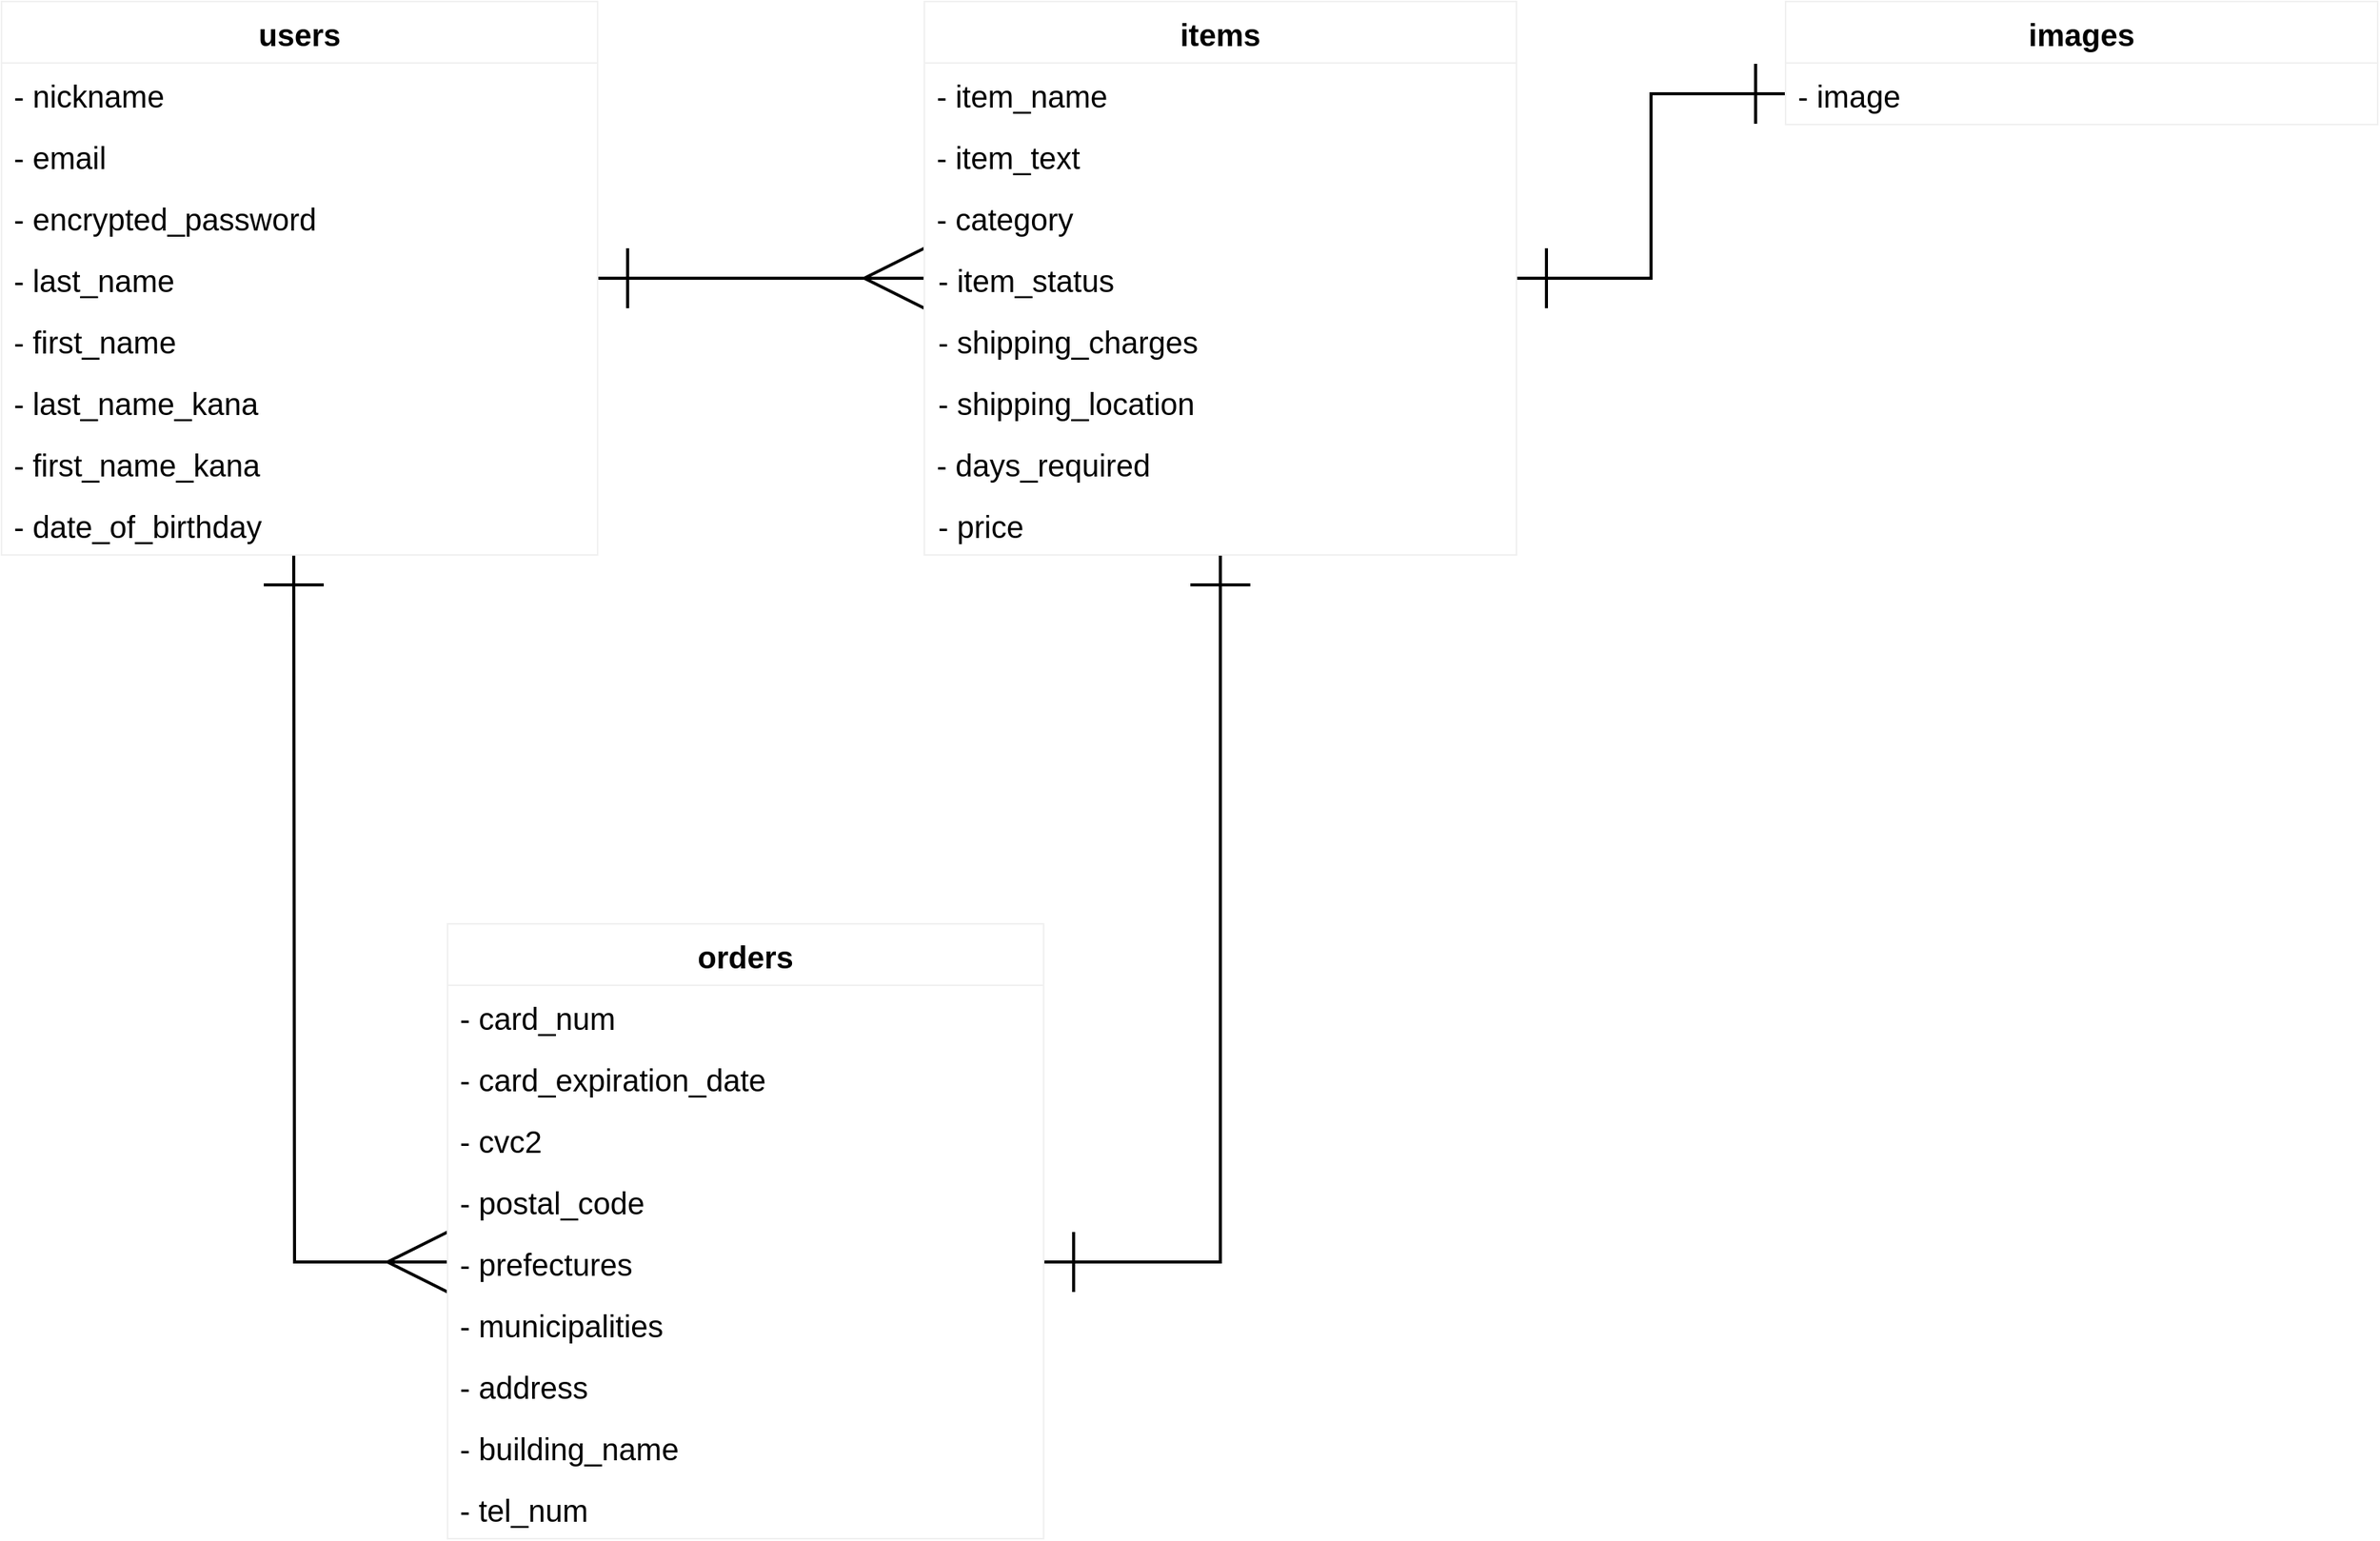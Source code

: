 <mxfile>
    <diagram id="0TDGKuJNJz5VuVz-Sy0O" name="ページ1">
        <mxGraphModel dx="1210" dy="935" grid="1" gridSize="10" guides="1" tooltips="1" connect="1" arrows="1" fold="1" page="1" pageScale="1" pageWidth="1654" pageHeight="1169" math="0" shadow="0">
            <root>
                <mxCell id="0"/>
                <mxCell id="1" parent="0"/>
                <mxCell id="91" style="edgeStyle=orthogonalEdgeStyle;rounded=0;orthogonalLoop=1;jettySize=auto;html=1;fontSize=20;endArrow=ERmany;endFill=0;strokeWidth=2;sourcePerimeterSpacing=0;entryX=0;entryY=0.5;entryDx=0;entryDy=0;endSize=36;targetPerimeterSpacing=0;startSize=36;startArrow=ERone;startFill=0;" edge="1" parent="1" source="13" target="81">
                    <mxGeometry relative="1" as="geometry">
                        <mxPoint x="620" y="260" as="targetPoint"/>
                        <Array as="points"/>
                    </mxGeometry>
                </mxCell>
                <mxCell id="93" style="edgeStyle=orthogonalEdgeStyle;rounded=0;orthogonalLoop=1;jettySize=auto;html=1;entryX=0;entryY=0.5;entryDx=0;entryDy=0;fontSize=20;startArrow=ERone;startFill=0;endArrow=ERmany;endFill=0;startSize=36;endSize=36;sourcePerimeterSpacing=0;targetPerimeterSpacing=0;strokeWidth=2;" edge="1" parent="1" target="61">
                    <mxGeometry relative="1" as="geometry">
                        <mxPoint x="240" y="440" as="sourcePoint"/>
                    </mxGeometry>
                </mxCell>
                <mxCell id="13" value="users" style="shape=table;startSize=40;container=1;collapsible=1;childLayout=tableLayout;fixedRows=1;rowLines=0;fontStyle=1;align=center;resizeLast=1;fontSize=20;strokeColor=#f0f0f0;strokeWidth=1;" vertex="1" parent="1">
                    <mxGeometry x="50" y="80" width="387.6" height="360" as="geometry"/>
                </mxCell>
                <mxCell id="23" value="" style="shape=partialRectangle;collapsible=0;dropTarget=0;pointerEvents=0;fillColor=none;top=0;left=0;bottom=0;right=0;points=[[0,0.5],[1,0.5]];portConstraint=eastwest;" vertex="1" parent="13">
                    <mxGeometry y="40" width="387.6" height="40" as="geometry"/>
                </mxCell>
                <mxCell id="25" value="- nickname" style="shape=partialRectangle;connectable=0;fillColor=none;top=0;left=0;bottom=0;right=0;align=left;spacingLeft=6;overflow=hidden;fontSize=20;" vertex="1" parent="23">
                    <mxGeometry width="387.6" height="40" as="geometry"/>
                </mxCell>
                <mxCell id="17" value="" style="shape=partialRectangle;collapsible=0;dropTarget=0;pointerEvents=0;fillColor=none;top=0;left=0;bottom=0;right=0;points=[[0,0.5],[1,0.5]];portConstraint=eastwest;" vertex="1" parent="13">
                    <mxGeometry y="80" width="387.6" height="40" as="geometry"/>
                </mxCell>
                <mxCell id="19" value="- email" style="shape=partialRectangle;connectable=0;fillColor=none;top=0;left=0;bottom=0;right=0;align=left;spacingLeft=6;overflow=hidden;fontSize=20;" vertex="1" parent="17">
                    <mxGeometry width="387.6" height="40" as="geometry"/>
                </mxCell>
                <mxCell id="20" value="" style="shape=partialRectangle;collapsible=0;dropTarget=0;pointerEvents=0;fillColor=none;top=0;left=0;bottom=0;right=0;points=[[0,0.5],[1,0.5]];portConstraint=eastwest;" vertex="1" parent="13">
                    <mxGeometry y="120" width="387.6" height="40" as="geometry"/>
                </mxCell>
                <mxCell id="22" value="- encrypted_password" style="shape=partialRectangle;connectable=0;fillColor=none;top=0;left=0;bottom=0;right=0;align=left;spacingLeft=6;overflow=hidden;fontSize=20;" vertex="1" parent="20">
                    <mxGeometry width="387.6" height="40" as="geometry"/>
                </mxCell>
                <mxCell id="71" style="shape=partialRectangle;collapsible=0;dropTarget=0;pointerEvents=0;fillColor=none;top=0;left=0;bottom=0;right=0;points=[[0,0.5],[1,0.5]];portConstraint=eastwest;" vertex="1" parent="13">
                    <mxGeometry y="160" width="387.6" height="40" as="geometry"/>
                </mxCell>
                <mxCell id="72" style="shape=partialRectangle;connectable=0;fillColor=none;top=0;left=0;bottom=0;right=0;align=left;spacingLeft=6;overflow=hidden;fontSize=20;" vertex="1" parent="71">
                    <mxGeometry width="387.6" height="40" as="geometry"/>
                </mxCell>
                <mxCell id="73" style="shape=partialRectangle;collapsible=0;dropTarget=0;pointerEvents=0;fillColor=none;top=0;left=0;bottom=0;right=0;points=[[0,0.5],[1,0.5]];portConstraint=eastwest;" vertex="1" parent="13">
                    <mxGeometry y="200" width="387.6" height="40" as="geometry"/>
                </mxCell>
                <mxCell id="74" style="shape=partialRectangle;connectable=0;fillColor=none;top=0;left=0;bottom=0;right=0;align=left;spacingLeft=6;overflow=hidden;fontSize=20;" vertex="1" parent="73">
                    <mxGeometry width="387.6" height="40" as="geometry"/>
                </mxCell>
                <mxCell id="75" style="shape=partialRectangle;collapsible=0;dropTarget=0;pointerEvents=0;fillColor=none;top=0;left=0;bottom=0;right=0;points=[[0,0.5],[1,0.5]];portConstraint=eastwest;" vertex="1" parent="13">
                    <mxGeometry y="240" width="387.6" height="40" as="geometry"/>
                </mxCell>
                <mxCell id="76" style="shape=partialRectangle;connectable=0;fillColor=none;top=0;left=0;bottom=0;right=0;align=left;spacingLeft=6;overflow=hidden;fontSize=20;" vertex="1" parent="75">
                    <mxGeometry width="387.6" height="40" as="geometry"/>
                </mxCell>
                <mxCell id="77" style="shape=partialRectangle;collapsible=0;dropTarget=0;pointerEvents=0;fillColor=none;top=0;left=0;bottom=0;right=0;points=[[0,0.5],[1,0.5]];portConstraint=eastwest;" vertex="1" parent="13">
                    <mxGeometry y="280" width="387.6" height="40" as="geometry"/>
                </mxCell>
                <mxCell id="78" style="shape=partialRectangle;connectable=0;fillColor=none;top=0;left=0;bottom=0;right=0;align=left;spacingLeft=6;overflow=hidden;fontSize=20;" vertex="1" parent="77">
                    <mxGeometry width="387.6" height="40" as="geometry"/>
                </mxCell>
                <mxCell id="79" style="shape=partialRectangle;collapsible=0;dropTarget=0;pointerEvents=0;fillColor=none;top=0;left=0;bottom=0;right=0;points=[[0,0.5],[1,0.5]];portConstraint=eastwest;" vertex="1" parent="13">
                    <mxGeometry y="320" width="387.6" height="40" as="geometry"/>
                </mxCell>
                <mxCell id="80" style="shape=partialRectangle;connectable=0;fillColor=none;top=0;left=0;bottom=0;right=0;align=left;spacingLeft=6;overflow=hidden;fontSize=20;" vertex="1" parent="79">
                    <mxGeometry width="387.6" height="40" as="geometry"/>
                </mxCell>
                <mxCell id="94" style="edgeStyle=orthogonalEdgeStyle;rounded=0;orthogonalLoop=1;jettySize=auto;html=1;fontSize=20;startArrow=ERone;startFill=0;endArrow=ERone;endFill=0;startSize=36;endSize=36;sourcePerimeterSpacing=0;targetPerimeterSpacing=0;strokeWidth=2;entryX=1;entryY=0.5;entryDx=0;entryDy=0;" edge="1" parent="1" source="26" target="61">
                    <mxGeometry relative="1" as="geometry">
                        <mxPoint x="760" y="880" as="targetPoint"/>
                    </mxGeometry>
                </mxCell>
                <mxCell id="95" style="edgeStyle=orthogonalEdgeStyle;rounded=0;orthogonalLoop=1;jettySize=auto;html=1;fontSize=20;startArrow=ERone;startFill=0;endArrow=ERone;endFill=0;startSize=36;endSize=36;sourcePerimeterSpacing=0;targetPerimeterSpacing=0;strokeWidth=2;entryX=0;entryY=0.5;entryDx=0;entryDy=0;" edge="1" parent="1" source="26" target="44">
                    <mxGeometry relative="1" as="geometry">
                        <mxPoint x="1220" y="130" as="targetPoint"/>
                    </mxGeometry>
                </mxCell>
                <mxCell id="26" value="items" style="shape=table;startSize=40;container=1;collapsible=1;childLayout=tableLayout;fixedRows=1;rowLines=0;fontStyle=1;align=center;resizeLast=1;fontSize=20;strokeColor=#f0f0f0;strokeWidth=1;" vertex="1" parent="1">
                    <mxGeometry x="650" y="80" width="385" height="360" as="geometry"/>
                </mxCell>
                <mxCell id="27" value="" style="shape=partialRectangle;collapsible=0;dropTarget=0;pointerEvents=0;fillColor=none;top=0;left=0;bottom=0;right=0;points=[[0,0.5],[1,0.5]];portConstraint=eastwest;" vertex="1" parent="26">
                    <mxGeometry y="40" width="385" height="40" as="geometry"/>
                </mxCell>
                <mxCell id="28" value="- item_name" style="shape=partialRectangle;connectable=0;fillColor=none;top=0;left=0;bottom=0;right=0;align=left;spacingLeft=6;overflow=hidden;fontSize=20;" vertex="1" parent="27">
                    <mxGeometry width="385" height="40" as="geometry"/>
                </mxCell>
                <mxCell id="29" value="" style="shape=partialRectangle;collapsible=0;dropTarget=0;pointerEvents=0;fillColor=none;top=0;left=0;bottom=0;right=0;points=[[0,0.5],[1,0.5]];portConstraint=eastwest;" vertex="1" parent="26">
                    <mxGeometry y="80" width="385" height="40" as="geometry"/>
                </mxCell>
                <mxCell id="30" value="- item_text" style="shape=partialRectangle;connectable=0;fillColor=none;top=0;left=0;bottom=0;right=0;align=left;spacingLeft=6;overflow=hidden;fontSize=20;" vertex="1" parent="29">
                    <mxGeometry width="385" height="40" as="geometry"/>
                </mxCell>
                <mxCell id="31" value="" style="shape=partialRectangle;collapsible=0;dropTarget=0;pointerEvents=0;fillColor=none;top=0;left=0;bottom=0;right=0;points=[[0,0.5],[1,0.5]];portConstraint=eastwest;" vertex="1" parent="26">
                    <mxGeometry y="120" width="385" height="40" as="geometry"/>
                </mxCell>
                <mxCell id="32" value="- category" style="shape=partialRectangle;connectable=0;fillColor=none;top=0;left=0;bottom=0;right=0;align=left;spacingLeft=6;overflow=hidden;fontSize=20;" vertex="1" parent="31">
                    <mxGeometry width="385" height="40" as="geometry"/>
                </mxCell>
                <mxCell id="81" style="shape=partialRectangle;collapsible=0;dropTarget=0;pointerEvents=0;fillColor=none;top=0;left=0;bottom=0;right=0;points=[[0,0.5],[1,0.5]];portConstraint=eastwest;" vertex="1" parent="26">
                    <mxGeometry y="160" width="385" height="40" as="geometry"/>
                </mxCell>
                <mxCell id="82" style="shape=partialRectangle;connectable=0;fillColor=none;top=0;left=0;bottom=0;right=0;align=left;spacingLeft=6;overflow=hidden;fontSize=20;" vertex="1" parent="81">
                    <mxGeometry width="385" height="40" as="geometry"/>
                </mxCell>
                <mxCell id="83" style="shape=partialRectangle;collapsible=0;dropTarget=0;pointerEvents=0;fillColor=none;top=0;left=0;bottom=0;right=0;points=[[0,0.5],[1,0.5]];portConstraint=eastwest;" vertex="1" parent="26">
                    <mxGeometry y="200" width="385" height="40" as="geometry"/>
                </mxCell>
                <mxCell id="84" style="shape=partialRectangle;connectable=0;fillColor=none;top=0;left=0;bottom=0;right=0;align=left;spacingLeft=6;overflow=hidden;fontSize=20;" vertex="1" parent="83">
                    <mxGeometry width="385" height="40" as="geometry"/>
                </mxCell>
                <mxCell id="85" style="shape=partialRectangle;collapsible=0;dropTarget=0;pointerEvents=0;fillColor=none;top=0;left=0;bottom=0;right=0;points=[[0,0.5],[1,0.5]];portConstraint=eastwest;" vertex="1" parent="26">
                    <mxGeometry y="240" width="385" height="40" as="geometry"/>
                </mxCell>
                <mxCell id="86" style="shape=partialRectangle;connectable=0;fillColor=none;top=0;left=0;bottom=0;right=0;align=left;spacingLeft=6;overflow=hidden;fontSize=20;" vertex="1" parent="85">
                    <mxGeometry width="385" height="40" as="geometry"/>
                </mxCell>
                <mxCell id="87" style="shape=partialRectangle;collapsible=0;dropTarget=0;pointerEvents=0;fillColor=none;top=0;left=0;bottom=0;right=0;points=[[0,0.5],[1,0.5]];portConstraint=eastwest;" vertex="1" parent="26">
                    <mxGeometry y="280" width="385" height="40" as="geometry"/>
                </mxCell>
                <mxCell id="88" style="shape=partialRectangle;connectable=0;fillColor=none;top=0;left=0;bottom=0;right=0;align=left;spacingLeft=6;overflow=hidden;fontSize=20;" vertex="1" parent="87">
                    <mxGeometry width="385" height="40" as="geometry"/>
                </mxCell>
                <mxCell id="89" style="shape=partialRectangle;collapsible=0;dropTarget=0;pointerEvents=0;fillColor=none;top=0;left=0;bottom=0;right=0;points=[[0,0.5],[1,0.5]];portConstraint=eastwest;" vertex="1" parent="26">
                    <mxGeometry y="320" width="385" height="40" as="geometry"/>
                </mxCell>
                <mxCell id="90" style="shape=partialRectangle;connectable=0;fillColor=none;top=0;left=0;bottom=0;right=0;align=left;spacingLeft=6;overflow=hidden;fontSize=20;" vertex="1" parent="89">
                    <mxGeometry width="385" height="40" as="geometry"/>
                </mxCell>
                <mxCell id="33" value="- last_name" style="shape=partialRectangle;connectable=0;fillColor=none;top=0;left=0;bottom=0;right=0;align=left;spacingLeft=6;overflow=hidden;fontSize=20;" vertex="1" parent="1">
                    <mxGeometry x="50" y="240" width="387.6" height="40" as="geometry"/>
                </mxCell>
                <mxCell id="34" value="- first_name" style="shape=partialRectangle;connectable=0;fillColor=none;top=0;left=0;bottom=0;right=0;align=left;spacingLeft=6;overflow=hidden;fontSize=20;" vertex="1" parent="1">
                    <mxGeometry x="50" y="280" width="387.6" height="40" as="geometry"/>
                </mxCell>
                <mxCell id="35" value="- date_of_birthday" style="shape=partialRectangle;connectable=0;fillColor=none;top=0;left=0;bottom=0;right=0;align=left;spacingLeft=6;overflow=hidden;fontSize=20;" vertex="1" parent="1">
                    <mxGeometry x="50" y="400" width="387.6" height="40" as="geometry"/>
                </mxCell>
                <mxCell id="36" value="- item_status" style="shape=partialRectangle;connectable=0;fillColor=none;top=0;left=0;bottom=0;right=0;align=left;spacingLeft=6;overflow=hidden;fontSize=20;" vertex="1" parent="1">
                    <mxGeometry x="651" y="240" width="385" height="40" as="geometry"/>
                </mxCell>
                <mxCell id="37" value="- shipping_charges" style="shape=partialRectangle;connectable=0;fillColor=none;top=0;left=0;bottom=0;right=0;align=left;spacingLeft=6;overflow=hidden;fontSize=20;" vertex="1" parent="1">
                    <mxGeometry x="651" y="280" width="385" height="40" as="geometry"/>
                </mxCell>
                <mxCell id="38" value="- shipping_location" style="shape=partialRectangle;connectable=0;fillColor=none;top=0;left=0;bottom=0;right=0;align=left;spacingLeft=6;overflow=hidden;fontSize=20;" vertex="1" parent="1">
                    <mxGeometry x="651" y="320" width="385" height="40" as="geometry"/>
                </mxCell>
                <mxCell id="39" value="- days_required" style="shape=partialRectangle;connectable=0;fillColor=none;top=0;left=0;bottom=0;right=0;align=left;spacingLeft=6;overflow=hidden;fontSize=20;" vertex="1" parent="1">
                    <mxGeometry x="650" y="360" width="385" height="40" as="geometry"/>
                </mxCell>
                <mxCell id="40" value="- price" style="shape=partialRectangle;connectable=0;fillColor=none;top=0;left=0;bottom=0;right=0;align=left;spacingLeft=6;overflow=hidden;fontSize=20;" vertex="1" parent="1">
                    <mxGeometry x="651" y="400" width="385" height="40" as="geometry"/>
                </mxCell>
                <mxCell id="41" value="- last_name_kana" style="shape=partialRectangle;connectable=0;fillColor=none;top=0;left=0;bottom=0;right=0;align=left;spacingLeft=6;overflow=hidden;fontSize=20;" vertex="1" parent="1">
                    <mxGeometry x="50" y="320" width="387.6" height="40" as="geometry"/>
                </mxCell>
                <mxCell id="42" value="- first_name_kana" style="shape=partialRectangle;connectable=0;fillColor=none;top=0;left=0;bottom=0;right=0;align=left;spacingLeft=6;overflow=hidden;fontSize=20;" vertex="1" parent="1">
                    <mxGeometry x="50" y="360" width="387.6" height="40" as="geometry"/>
                </mxCell>
                <mxCell id="43" value="images" style="shape=table;startSize=40;container=1;collapsible=1;childLayout=tableLayout;fixedRows=1;rowLines=0;fontStyle=1;align=center;resizeLast=1;fontSize=20;strokeColor=#f0f0f0;strokeWidth=1;" vertex="1" parent="1">
                    <mxGeometry x="1210" y="80" width="385" height="80" as="geometry"/>
                </mxCell>
                <mxCell id="44" value="" style="shape=partialRectangle;collapsible=0;dropTarget=0;pointerEvents=0;fillColor=none;top=0;left=0;bottom=0;right=0;points=[[0,0.5],[1,0.5]];portConstraint=eastwest;" vertex="1" parent="43">
                    <mxGeometry y="40" width="385" height="40" as="geometry"/>
                </mxCell>
                <mxCell id="45" value="- image" style="shape=partialRectangle;connectable=0;fillColor=none;top=0;left=0;bottom=0;right=0;align=left;spacingLeft=6;overflow=hidden;fontSize=20;" vertex="1" parent="44">
                    <mxGeometry width="385" height="40" as="geometry"/>
                </mxCell>
                <mxCell id="50" value="orders" style="shape=table;startSize=40;container=1;collapsible=1;childLayout=tableLayout;fixedRows=1;rowLines=0;fontStyle=1;align=center;resizeLast=1;fontSize=20;strokeColor=#f0f0f0;strokeWidth=1;" vertex="1" parent="1">
                    <mxGeometry x="340" y="680" width="387.6" height="400" as="geometry"/>
                </mxCell>
                <mxCell id="51" value="" style="shape=partialRectangle;collapsible=0;dropTarget=0;pointerEvents=0;fillColor=none;top=0;left=0;bottom=0;right=0;points=[[0,0.5],[1,0.5]];portConstraint=eastwest;" vertex="1" parent="50">
                    <mxGeometry y="40" width="387.6" height="40" as="geometry"/>
                </mxCell>
                <mxCell id="52" value="- card_num" style="shape=partialRectangle;connectable=0;fillColor=none;top=0;left=0;bottom=0;right=0;align=left;spacingLeft=6;overflow=hidden;fontSize=20;" vertex="1" parent="51">
                    <mxGeometry width="387.6" height="40" as="geometry"/>
                </mxCell>
                <mxCell id="53" value="" style="shape=partialRectangle;collapsible=0;dropTarget=0;pointerEvents=0;fillColor=none;top=0;left=0;bottom=0;right=0;points=[[0,0.5],[1,0.5]];portConstraint=eastwest;" vertex="1" parent="50">
                    <mxGeometry y="80" width="387.6" height="40" as="geometry"/>
                </mxCell>
                <mxCell id="54" value="- card_expiration_date" style="shape=partialRectangle;connectable=0;fillColor=none;top=0;left=0;bottom=0;right=0;align=left;spacingLeft=6;overflow=hidden;fontSize=20;" vertex="1" parent="53">
                    <mxGeometry width="387.6" height="40" as="geometry"/>
                </mxCell>
                <mxCell id="55" value="" style="shape=partialRectangle;collapsible=0;dropTarget=0;pointerEvents=0;fillColor=none;top=0;left=0;bottom=0;right=0;points=[[0,0.5],[1,0.5]];portConstraint=eastwest;" vertex="1" parent="50">
                    <mxGeometry y="120" width="387.6" height="40" as="geometry"/>
                </mxCell>
                <mxCell id="56" value="- cvc2" style="shape=partialRectangle;connectable=0;fillColor=none;top=0;left=0;bottom=0;right=0;align=left;spacingLeft=6;overflow=hidden;fontSize=20;" vertex="1" parent="55">
                    <mxGeometry width="387.6" height="40" as="geometry"/>
                </mxCell>
                <mxCell id="59" style="shape=partialRectangle;collapsible=0;dropTarget=0;pointerEvents=0;fillColor=none;top=0;left=0;bottom=0;right=0;points=[[0,0.5],[1,0.5]];portConstraint=eastwest;" vertex="1" parent="50">
                    <mxGeometry y="160" width="387.6" height="40" as="geometry"/>
                </mxCell>
                <mxCell id="60" value="- postal_code" style="shape=partialRectangle;connectable=0;fillColor=none;top=0;left=0;bottom=0;right=0;align=left;spacingLeft=6;overflow=hidden;fontSize=20;" vertex="1" parent="59">
                    <mxGeometry width="387.6" height="40" as="geometry"/>
                </mxCell>
                <mxCell id="61" style="shape=partialRectangle;collapsible=0;dropTarget=0;pointerEvents=0;fillColor=none;top=0;left=0;bottom=0;right=0;points=[[0,0.5],[1,0.5]];portConstraint=eastwest;" vertex="1" parent="50">
                    <mxGeometry y="200" width="387.6" height="40" as="geometry"/>
                </mxCell>
                <mxCell id="62" value="- prefectures" style="shape=partialRectangle;connectable=0;fillColor=none;top=0;left=0;bottom=0;right=0;align=left;spacingLeft=6;overflow=hidden;fontSize=20;" vertex="1" parent="61">
                    <mxGeometry width="387.6" height="40" as="geometry"/>
                </mxCell>
                <mxCell id="63" style="shape=partialRectangle;collapsible=0;dropTarget=0;pointerEvents=0;fillColor=none;top=0;left=0;bottom=0;right=0;points=[[0,0.5],[1,0.5]];portConstraint=eastwest;" vertex="1" parent="50">
                    <mxGeometry y="240" width="387.6" height="40" as="geometry"/>
                </mxCell>
                <mxCell id="64" value="- municipalities" style="shape=partialRectangle;connectable=0;fillColor=none;top=0;left=0;bottom=0;right=0;align=left;spacingLeft=6;overflow=hidden;fontSize=20;" vertex="1" parent="63">
                    <mxGeometry width="387.6" height="40" as="geometry"/>
                </mxCell>
                <mxCell id="65" style="shape=partialRectangle;collapsible=0;dropTarget=0;pointerEvents=0;fillColor=none;top=0;left=0;bottom=0;right=0;points=[[0,0.5],[1,0.5]];portConstraint=eastwest;" vertex="1" parent="50">
                    <mxGeometry y="280" width="387.6" height="40" as="geometry"/>
                </mxCell>
                <mxCell id="66" value="- address" style="shape=partialRectangle;connectable=0;fillColor=none;top=0;left=0;bottom=0;right=0;align=left;spacingLeft=6;overflow=hidden;fontSize=20;" vertex="1" parent="65">
                    <mxGeometry width="387.6" height="40" as="geometry"/>
                </mxCell>
                <mxCell id="67" style="shape=partialRectangle;collapsible=0;dropTarget=0;pointerEvents=0;fillColor=none;top=0;left=0;bottom=0;right=0;points=[[0,0.5],[1,0.5]];portConstraint=eastwest;" vertex="1" parent="50">
                    <mxGeometry y="320" width="387.6" height="40" as="geometry"/>
                </mxCell>
                <mxCell id="68" value="- building_name" style="shape=partialRectangle;connectable=0;fillColor=none;top=0;left=0;bottom=0;right=0;align=left;spacingLeft=6;overflow=hidden;fontSize=20;" vertex="1" parent="67">
                    <mxGeometry width="387.6" height="40" as="geometry"/>
                </mxCell>
                <mxCell id="69" style="shape=partialRectangle;collapsible=0;dropTarget=0;pointerEvents=0;fillColor=none;top=0;left=0;bottom=0;right=0;points=[[0,0.5],[1,0.5]];portConstraint=eastwest;" vertex="1" parent="50">
                    <mxGeometry y="360" width="387.6" height="40" as="geometry"/>
                </mxCell>
                <mxCell id="70" value="- tel_num" style="shape=partialRectangle;connectable=0;fillColor=none;top=0;left=0;bottom=0;right=0;align=left;spacingLeft=6;overflow=hidden;fontSize=20;" vertex="1" parent="69">
                    <mxGeometry width="387.6" height="40" as="geometry"/>
                </mxCell>
            </root>
        </mxGraphModel>
    </diagram>
</mxfile>